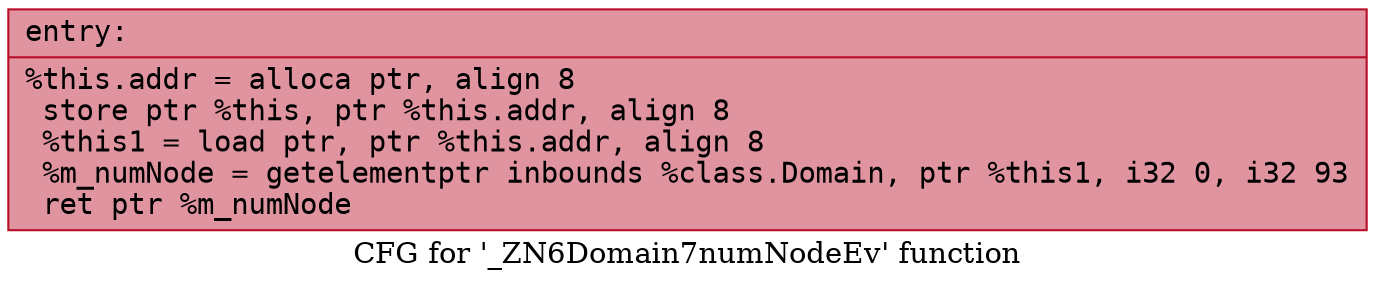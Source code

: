 digraph "CFG for '_ZN6Domain7numNodeEv' function" {
	label="CFG for '_ZN6Domain7numNodeEv' function";

	Node0x555f5b044b10 [shape=record,color="#b70d28ff", style=filled, fillcolor="#b70d2870" fontname="Courier",label="{entry:\l|  %this.addr = alloca ptr, align 8\l  store ptr %this, ptr %this.addr, align 8\l  %this1 = load ptr, ptr %this.addr, align 8\l  %m_numNode = getelementptr inbounds %class.Domain, ptr %this1, i32 0, i32 93\l  ret ptr %m_numNode\l}"];
}
